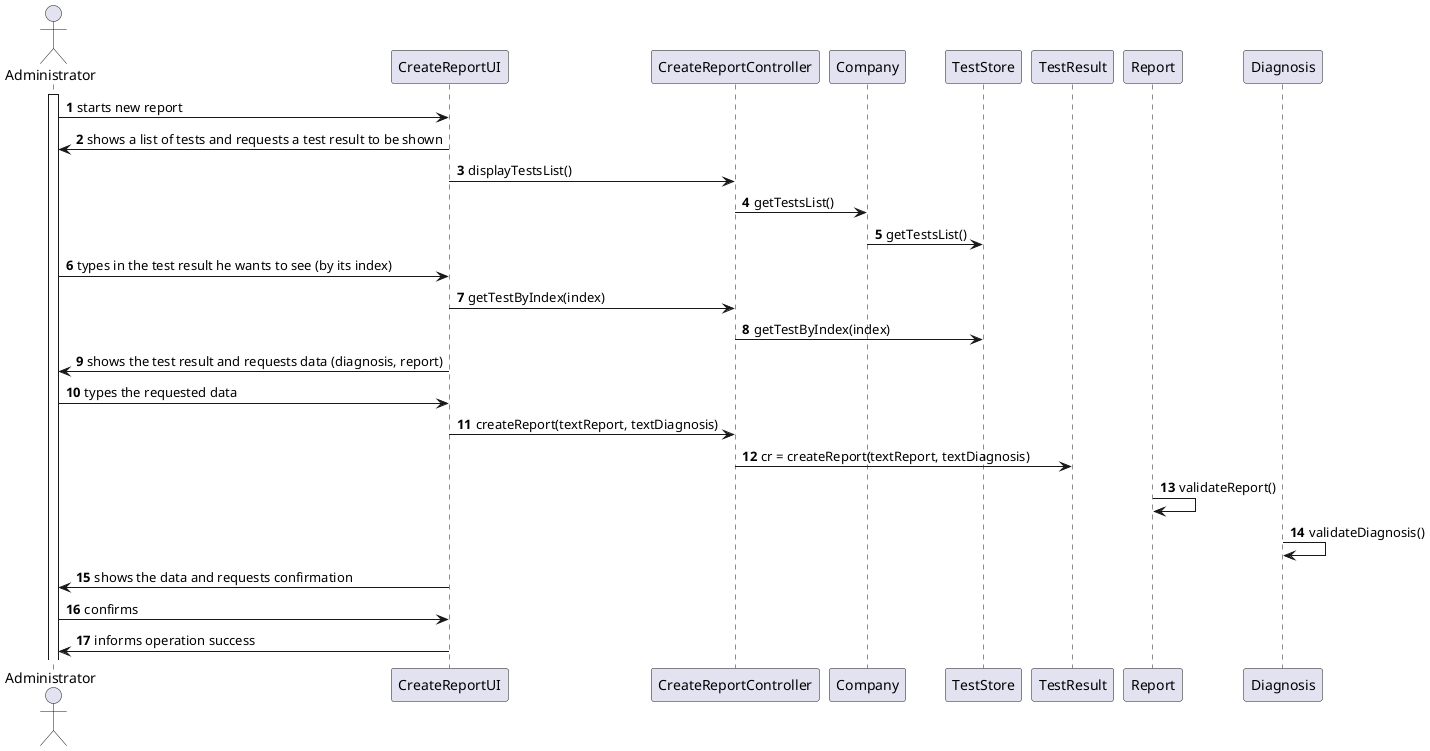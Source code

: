 @startuml

autonumber

actor Administrator as admin
participant CreateReportUI as crUI
participant CreateReportController as crC
participant Company as com
participant TestStore as ts
participant TestResult as tr
participant Report as rep
participant Diagnosis as dg


activate admin

admin -> crUI: starts new report
crUI -> admin: shows a list of tests and requests a test result to be shown
crUI -> crC: displayTestsList()
crC -> com: getTestsList()
com -> ts: getTestsList()

admin -> crUI: types in the test result he wants to see (by its index)
crUI -> crC: getTestByIndex(index)
crC -> ts: getTestByIndex(index)
crUI -> admin: shows the test result and requests data (diagnosis, report)
admin -> crUI: types the requested data
crUI -> crC: createReport(textReport, textDiagnosis)
crC -> tr: cr = createReport(textReport, textDiagnosis)
rep -> rep: validateReport()
dg -> dg: validateDiagnosis()


crUI -> admin: shows the data and requests confirmation
admin -> crUI: confirms
crUI -> admin: informs operation success

@enduml